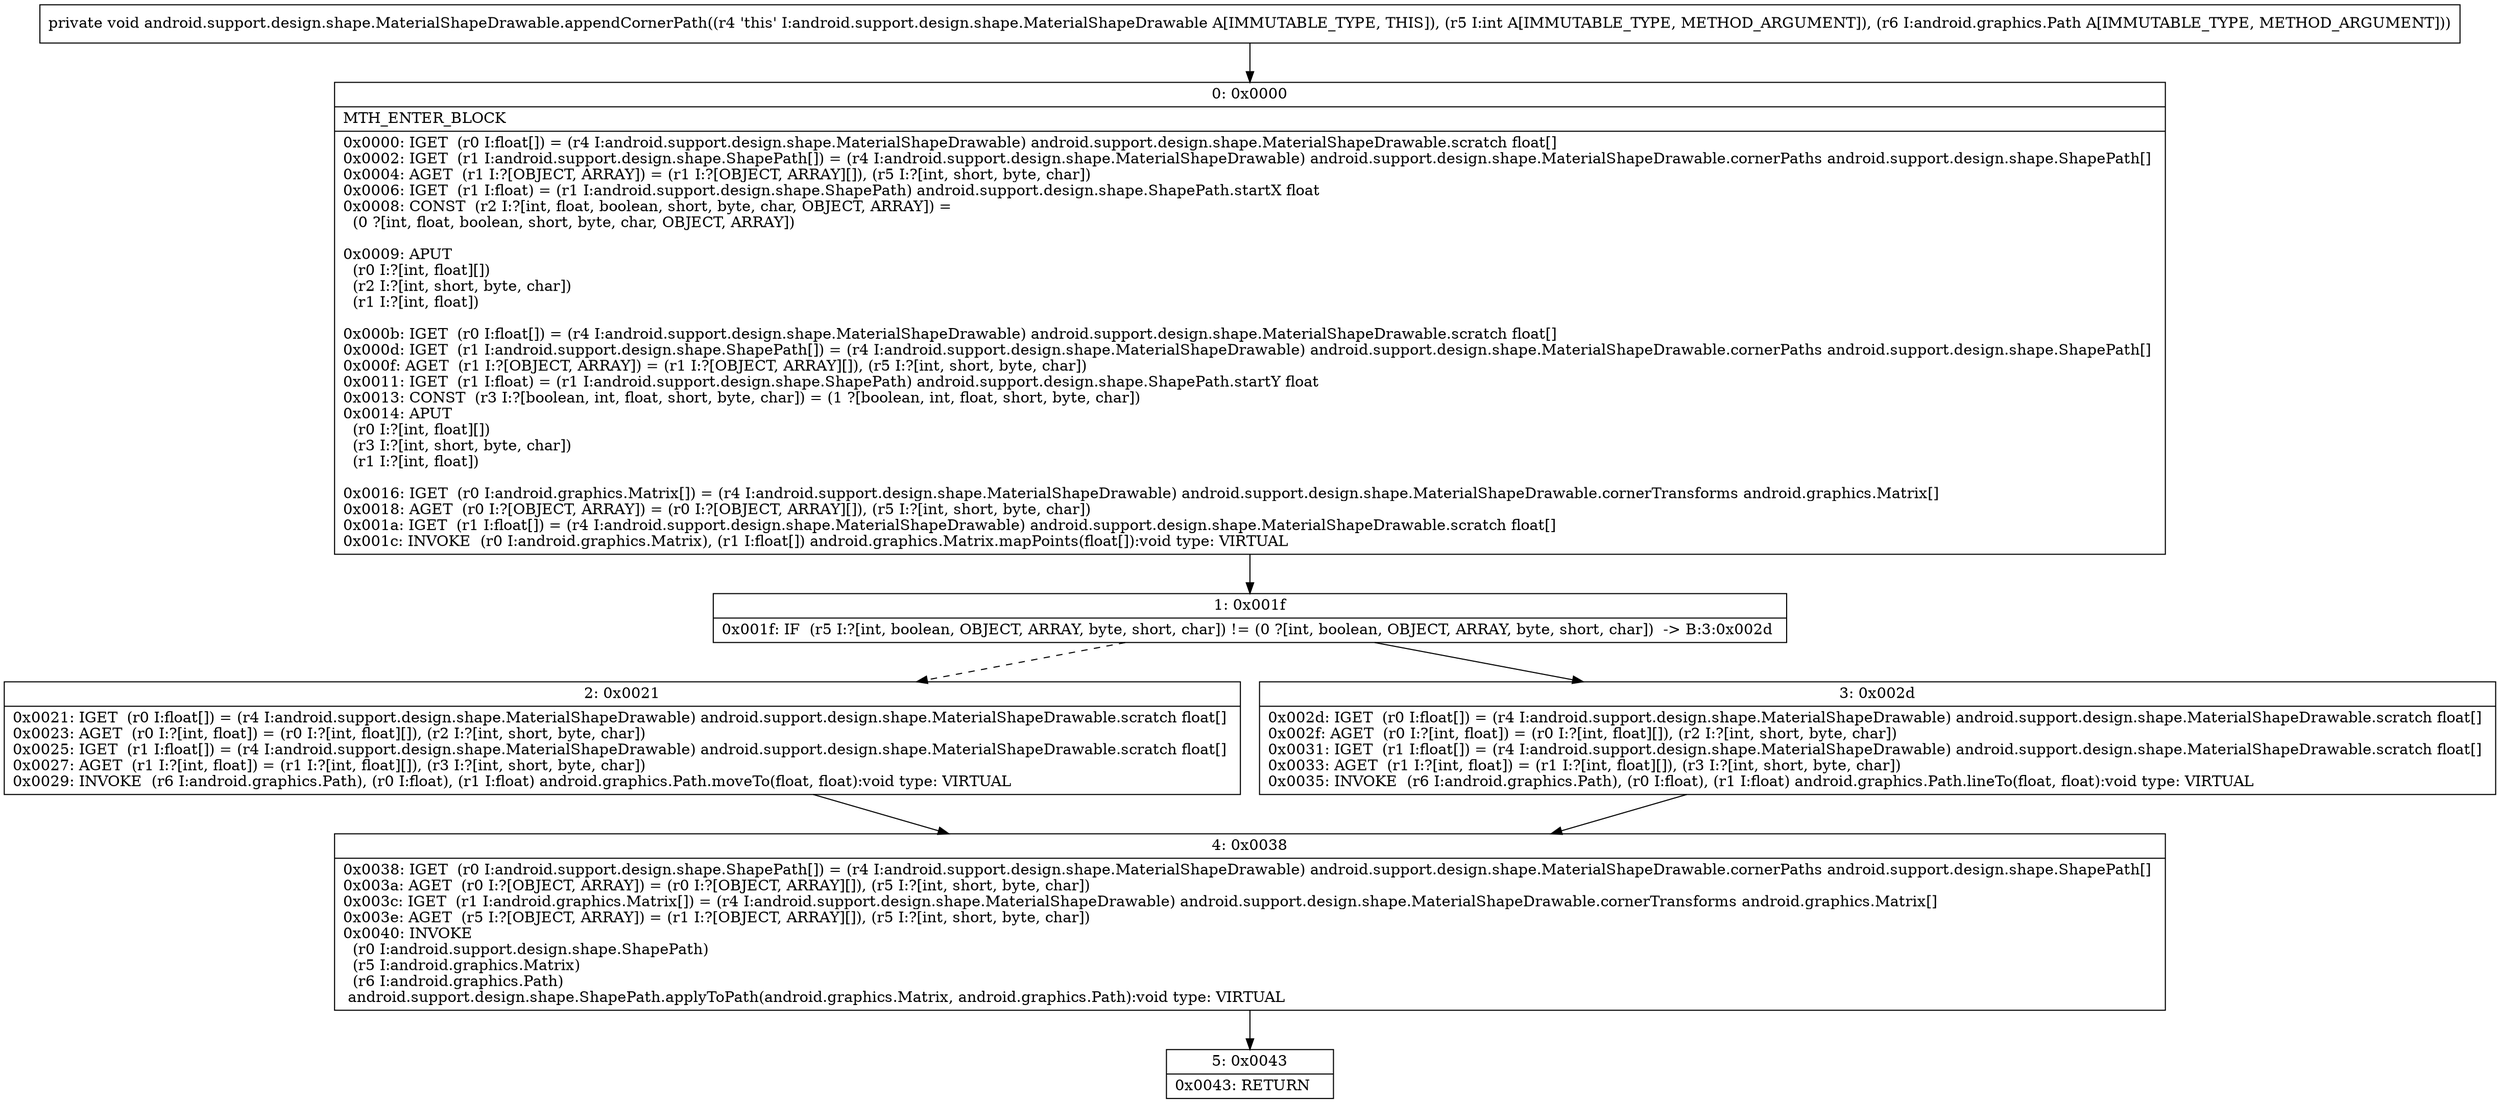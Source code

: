 digraph "CFG forandroid.support.design.shape.MaterialShapeDrawable.appendCornerPath(ILandroid\/graphics\/Path;)V" {
Node_0 [shape=record,label="{0\:\ 0x0000|MTH_ENTER_BLOCK\l|0x0000: IGET  (r0 I:float[]) = (r4 I:android.support.design.shape.MaterialShapeDrawable) android.support.design.shape.MaterialShapeDrawable.scratch float[] \l0x0002: IGET  (r1 I:android.support.design.shape.ShapePath[]) = (r4 I:android.support.design.shape.MaterialShapeDrawable) android.support.design.shape.MaterialShapeDrawable.cornerPaths android.support.design.shape.ShapePath[] \l0x0004: AGET  (r1 I:?[OBJECT, ARRAY]) = (r1 I:?[OBJECT, ARRAY][]), (r5 I:?[int, short, byte, char]) \l0x0006: IGET  (r1 I:float) = (r1 I:android.support.design.shape.ShapePath) android.support.design.shape.ShapePath.startX float \l0x0008: CONST  (r2 I:?[int, float, boolean, short, byte, char, OBJECT, ARRAY]) = \l  (0 ?[int, float, boolean, short, byte, char, OBJECT, ARRAY])\l \l0x0009: APUT  \l  (r0 I:?[int, float][])\l  (r2 I:?[int, short, byte, char])\l  (r1 I:?[int, float])\l \l0x000b: IGET  (r0 I:float[]) = (r4 I:android.support.design.shape.MaterialShapeDrawable) android.support.design.shape.MaterialShapeDrawable.scratch float[] \l0x000d: IGET  (r1 I:android.support.design.shape.ShapePath[]) = (r4 I:android.support.design.shape.MaterialShapeDrawable) android.support.design.shape.MaterialShapeDrawable.cornerPaths android.support.design.shape.ShapePath[] \l0x000f: AGET  (r1 I:?[OBJECT, ARRAY]) = (r1 I:?[OBJECT, ARRAY][]), (r5 I:?[int, short, byte, char]) \l0x0011: IGET  (r1 I:float) = (r1 I:android.support.design.shape.ShapePath) android.support.design.shape.ShapePath.startY float \l0x0013: CONST  (r3 I:?[boolean, int, float, short, byte, char]) = (1 ?[boolean, int, float, short, byte, char]) \l0x0014: APUT  \l  (r0 I:?[int, float][])\l  (r3 I:?[int, short, byte, char])\l  (r1 I:?[int, float])\l \l0x0016: IGET  (r0 I:android.graphics.Matrix[]) = (r4 I:android.support.design.shape.MaterialShapeDrawable) android.support.design.shape.MaterialShapeDrawable.cornerTransforms android.graphics.Matrix[] \l0x0018: AGET  (r0 I:?[OBJECT, ARRAY]) = (r0 I:?[OBJECT, ARRAY][]), (r5 I:?[int, short, byte, char]) \l0x001a: IGET  (r1 I:float[]) = (r4 I:android.support.design.shape.MaterialShapeDrawable) android.support.design.shape.MaterialShapeDrawable.scratch float[] \l0x001c: INVOKE  (r0 I:android.graphics.Matrix), (r1 I:float[]) android.graphics.Matrix.mapPoints(float[]):void type: VIRTUAL \l}"];
Node_1 [shape=record,label="{1\:\ 0x001f|0x001f: IF  (r5 I:?[int, boolean, OBJECT, ARRAY, byte, short, char]) != (0 ?[int, boolean, OBJECT, ARRAY, byte, short, char])  \-\> B:3:0x002d \l}"];
Node_2 [shape=record,label="{2\:\ 0x0021|0x0021: IGET  (r0 I:float[]) = (r4 I:android.support.design.shape.MaterialShapeDrawable) android.support.design.shape.MaterialShapeDrawable.scratch float[] \l0x0023: AGET  (r0 I:?[int, float]) = (r0 I:?[int, float][]), (r2 I:?[int, short, byte, char]) \l0x0025: IGET  (r1 I:float[]) = (r4 I:android.support.design.shape.MaterialShapeDrawable) android.support.design.shape.MaterialShapeDrawable.scratch float[] \l0x0027: AGET  (r1 I:?[int, float]) = (r1 I:?[int, float][]), (r3 I:?[int, short, byte, char]) \l0x0029: INVOKE  (r6 I:android.graphics.Path), (r0 I:float), (r1 I:float) android.graphics.Path.moveTo(float, float):void type: VIRTUAL \l}"];
Node_3 [shape=record,label="{3\:\ 0x002d|0x002d: IGET  (r0 I:float[]) = (r4 I:android.support.design.shape.MaterialShapeDrawable) android.support.design.shape.MaterialShapeDrawable.scratch float[] \l0x002f: AGET  (r0 I:?[int, float]) = (r0 I:?[int, float][]), (r2 I:?[int, short, byte, char]) \l0x0031: IGET  (r1 I:float[]) = (r4 I:android.support.design.shape.MaterialShapeDrawable) android.support.design.shape.MaterialShapeDrawable.scratch float[] \l0x0033: AGET  (r1 I:?[int, float]) = (r1 I:?[int, float][]), (r3 I:?[int, short, byte, char]) \l0x0035: INVOKE  (r6 I:android.graphics.Path), (r0 I:float), (r1 I:float) android.graphics.Path.lineTo(float, float):void type: VIRTUAL \l}"];
Node_4 [shape=record,label="{4\:\ 0x0038|0x0038: IGET  (r0 I:android.support.design.shape.ShapePath[]) = (r4 I:android.support.design.shape.MaterialShapeDrawable) android.support.design.shape.MaterialShapeDrawable.cornerPaths android.support.design.shape.ShapePath[] \l0x003a: AGET  (r0 I:?[OBJECT, ARRAY]) = (r0 I:?[OBJECT, ARRAY][]), (r5 I:?[int, short, byte, char]) \l0x003c: IGET  (r1 I:android.graphics.Matrix[]) = (r4 I:android.support.design.shape.MaterialShapeDrawable) android.support.design.shape.MaterialShapeDrawable.cornerTransforms android.graphics.Matrix[] \l0x003e: AGET  (r5 I:?[OBJECT, ARRAY]) = (r1 I:?[OBJECT, ARRAY][]), (r5 I:?[int, short, byte, char]) \l0x0040: INVOKE  \l  (r0 I:android.support.design.shape.ShapePath)\l  (r5 I:android.graphics.Matrix)\l  (r6 I:android.graphics.Path)\l android.support.design.shape.ShapePath.applyToPath(android.graphics.Matrix, android.graphics.Path):void type: VIRTUAL \l}"];
Node_5 [shape=record,label="{5\:\ 0x0043|0x0043: RETURN   \l}"];
MethodNode[shape=record,label="{private void android.support.design.shape.MaterialShapeDrawable.appendCornerPath((r4 'this' I:android.support.design.shape.MaterialShapeDrawable A[IMMUTABLE_TYPE, THIS]), (r5 I:int A[IMMUTABLE_TYPE, METHOD_ARGUMENT]), (r6 I:android.graphics.Path A[IMMUTABLE_TYPE, METHOD_ARGUMENT])) }"];
MethodNode -> Node_0;
Node_0 -> Node_1;
Node_1 -> Node_2[style=dashed];
Node_1 -> Node_3;
Node_2 -> Node_4;
Node_3 -> Node_4;
Node_4 -> Node_5;
}

